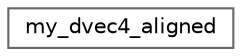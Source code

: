 digraph "Graphical Class Hierarchy"
{
 // LATEX_PDF_SIZE
  bgcolor="transparent";
  edge [fontname=Helvetica,fontsize=10,labelfontname=Helvetica,labelfontsize=10];
  node [fontname=Helvetica,fontsize=10,shape=box,height=0.2,width=0.4];
  rankdir="LR";
  Node0 [id="Node000000",label="my_dvec4_aligned",height=0.2,width=0.4,color="grey40", fillcolor="white", style="filled",URL="$structmy__dvec4__aligned.html",tooltip=" "];
}
